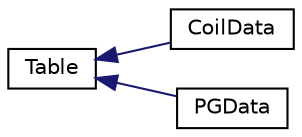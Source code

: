 digraph "Graphical Class Hierarchy"
{
  edge [fontname="Helvetica",fontsize="10",labelfontname="Helvetica",labelfontsize="10"];
  node [fontname="Helvetica",fontsize="10",shape=record];
  rankdir="LR";
  Node1 [label="Table",height=0.2,width=0.4,color="black", fillcolor="white", style="filled",URL="$class_table.html",tooltip="A basic container for a 2D table or array of doubles. "];
  Node1 -> Node2 [dir="back",color="midnightblue",fontsize="10",style="solid",fontname="Helvetica"];
  Node2 [label="CoilData",height=0.2,width=0.4,color="black", fillcolor="white", style="filled",URL="$class_coil_data.html",tooltip="A container for the r and z location (m) and currents (A) of external coils. "];
  Node1 -> Node3 [dir="back",color="midnightblue",fontsize="10",style="solid",fontname="Helvetica"];
  Node3 [label="PGData",height=0.2,width=0.4,color="black", fillcolor="white", style="filled",URL="$class_p_g_data.html",tooltip="A container for one sort of data describing initial P and G. "];
}
